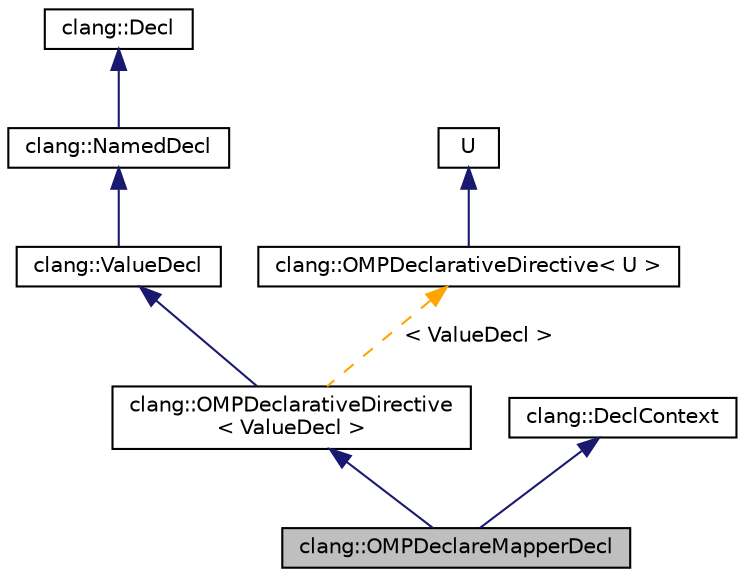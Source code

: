 digraph "clang::OMPDeclareMapperDecl"
{
 // LATEX_PDF_SIZE
  bgcolor="transparent";
  edge [fontname="Helvetica",fontsize="10",labelfontname="Helvetica",labelfontsize="10"];
  node [fontname="Helvetica",fontsize="10",shape=record];
  Node1 [label="clang::OMPDeclareMapperDecl",height=0.2,width=0.4,color="black", fillcolor="grey75", style="filled", fontcolor="black",tooltip="This represents '#pragma omp declare mapper ...' directive."];
  Node2 -> Node1 [dir="back",color="midnightblue",fontsize="10",style="solid",fontname="Helvetica"];
  Node2 [label="clang::OMPDeclarativeDirective\l\< ValueDecl \>",height=0.2,width=0.4,color="black",URL="$classclang_1_1OMPDeclarativeDirective.html",tooltip=" "];
  Node3 -> Node2 [dir="back",color="midnightblue",fontsize="10",style="solid",fontname="Helvetica"];
  Node3 [label="clang::ValueDecl",height=0.2,width=0.4,color="black",URL="$classclang_1_1ValueDecl.html",tooltip="Represent the declaration of a variable (in which case it is an lvalue) a function (in which case it ..."];
  Node4 -> Node3 [dir="back",color="midnightblue",fontsize="10",style="solid",fontname="Helvetica"];
  Node4 [label="clang::NamedDecl",height=0.2,width=0.4,color="black",URL="$classclang_1_1NamedDecl.html",tooltip="This represents a decl that may have a name."];
  Node5 -> Node4 [dir="back",color="midnightblue",fontsize="10",style="solid",fontname="Helvetica"];
  Node5 [label="clang::Decl",height=0.2,width=0.4,color="black",URL="$classclang_1_1Decl.html",tooltip="Decl - This represents one declaration (or definition), e.g."];
  Node6 -> Node2 [dir="back",color="orange",fontsize="10",style="dashed",label=" \< ValueDecl \>" ,fontname="Helvetica"];
  Node6 [label="clang::OMPDeclarativeDirective\< U \>",height=0.2,width=0.4,color="black",URL="$classclang_1_1OMPDeclarativeDirective.html",tooltip="This is a basic class for representing single OpenMP declarative directive."];
  Node7 -> Node6 [dir="back",color="midnightblue",fontsize="10",style="solid",fontname="Helvetica"];
  Node7 [label="U",height=0.2,width=0.4,color="black",URL="$classU.html",tooltip=" "];
  Node8 -> Node1 [dir="back",color="midnightblue",fontsize="10",style="solid",fontname="Helvetica"];
  Node8 [label="clang::DeclContext",height=0.2,width=0.4,color="black",URL="$classclang_1_1DeclContext.html",tooltip="DeclContext - This is used only as base class of specific decl types that can act as declaration cont..."];
}
